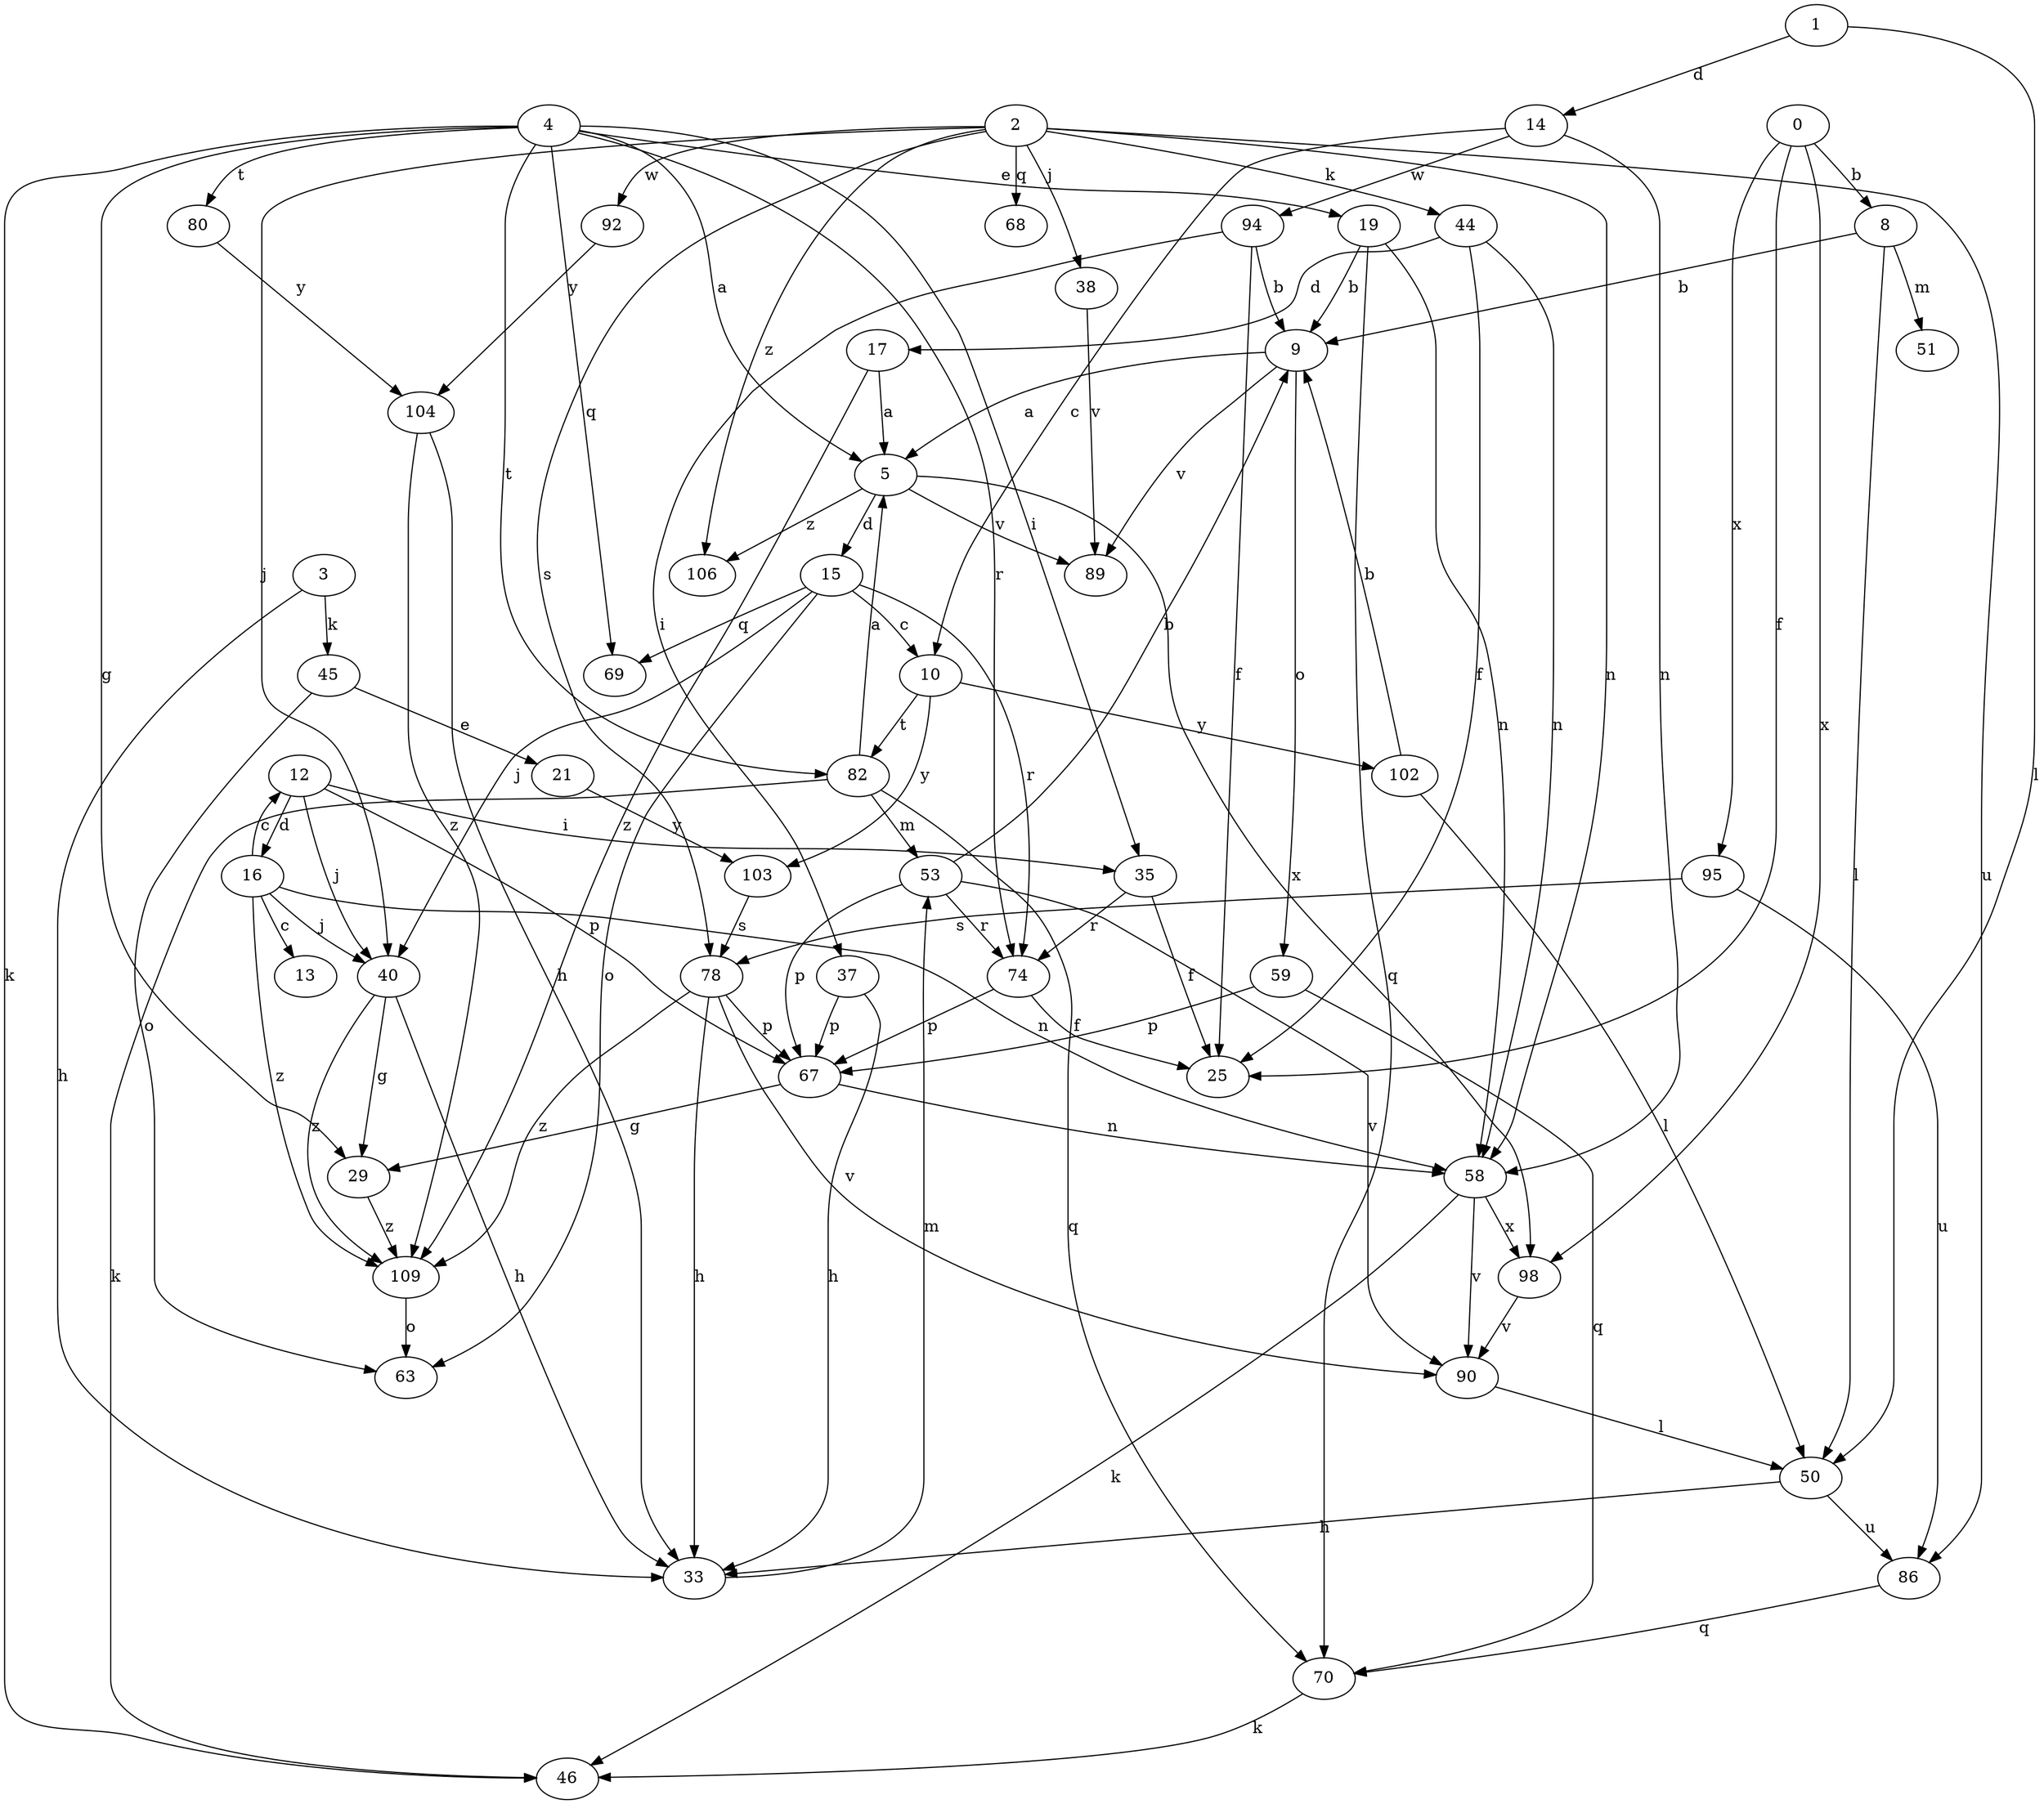 strict digraph  {
0;
1;
2;
3;
4;
5;
8;
9;
10;
12;
13;
14;
15;
16;
17;
19;
21;
25;
29;
33;
35;
37;
38;
40;
44;
45;
46;
50;
51;
53;
58;
59;
63;
67;
68;
69;
70;
74;
78;
80;
82;
86;
89;
90;
92;
94;
95;
98;
102;
103;
104;
106;
109;
0 -> 8  [label=b];
0 -> 25  [label=f];
0 -> 95  [label=x];
0 -> 98  [label=x];
1 -> 14  [label=d];
1 -> 50  [label=l];
2 -> 38  [label=j];
2 -> 40  [label=j];
2 -> 44  [label=k];
2 -> 58  [label=n];
2 -> 68  [label=q];
2 -> 78  [label=s];
2 -> 86  [label=u];
2 -> 92  [label=w];
2 -> 106  [label=z];
3 -> 33  [label=h];
3 -> 45  [label=k];
4 -> 5  [label=a];
4 -> 19  [label=e];
4 -> 29  [label=g];
4 -> 35  [label=i];
4 -> 46  [label=k];
4 -> 69  [label=q];
4 -> 74  [label=r];
4 -> 80  [label=t];
4 -> 82  [label=t];
5 -> 15  [label=d];
5 -> 89  [label=v];
5 -> 98  [label=x];
5 -> 106  [label=z];
8 -> 9  [label=b];
8 -> 50  [label=l];
8 -> 51  [label=m];
9 -> 5  [label=a];
9 -> 59  [label=o];
9 -> 89  [label=v];
10 -> 82  [label=t];
10 -> 102  [label=y];
10 -> 103  [label=y];
12 -> 16  [label=d];
12 -> 35  [label=i];
12 -> 40  [label=j];
12 -> 67  [label=p];
14 -> 10  [label=c];
14 -> 58  [label=n];
14 -> 94  [label=w];
15 -> 10  [label=c];
15 -> 40  [label=j];
15 -> 63  [label=o];
15 -> 69  [label=q];
15 -> 74  [label=r];
16 -> 12  [label=c];
16 -> 13  [label=c];
16 -> 40  [label=j];
16 -> 58  [label=n];
16 -> 109  [label=z];
17 -> 5  [label=a];
17 -> 109  [label=z];
19 -> 9  [label=b];
19 -> 58  [label=n];
19 -> 70  [label=q];
21 -> 103  [label=y];
29 -> 109  [label=z];
33 -> 53  [label=m];
35 -> 25  [label=f];
35 -> 74  [label=r];
37 -> 33  [label=h];
37 -> 67  [label=p];
38 -> 89  [label=v];
40 -> 29  [label=g];
40 -> 33  [label=h];
40 -> 109  [label=z];
44 -> 17  [label=d];
44 -> 25  [label=f];
44 -> 58  [label=n];
45 -> 21  [label=e];
45 -> 63  [label=o];
50 -> 33  [label=h];
50 -> 86  [label=u];
53 -> 9  [label=b];
53 -> 67  [label=p];
53 -> 74  [label=r];
53 -> 90  [label=v];
58 -> 46  [label=k];
58 -> 90  [label=v];
58 -> 98  [label=x];
59 -> 67  [label=p];
59 -> 70  [label=q];
67 -> 29  [label=g];
67 -> 58  [label=n];
70 -> 46  [label=k];
74 -> 25  [label=f];
74 -> 67  [label=p];
78 -> 33  [label=h];
78 -> 67  [label=p];
78 -> 90  [label=v];
78 -> 109  [label=z];
80 -> 104  [label=y];
82 -> 5  [label=a];
82 -> 46  [label=k];
82 -> 53  [label=m];
82 -> 70  [label=q];
86 -> 70  [label=q];
90 -> 50  [label=l];
92 -> 104  [label=y];
94 -> 9  [label=b];
94 -> 25  [label=f];
94 -> 37  [label=i];
95 -> 78  [label=s];
95 -> 86  [label=u];
98 -> 90  [label=v];
102 -> 9  [label=b];
102 -> 50  [label=l];
103 -> 78  [label=s];
104 -> 33  [label=h];
104 -> 109  [label=z];
109 -> 63  [label=o];
}
